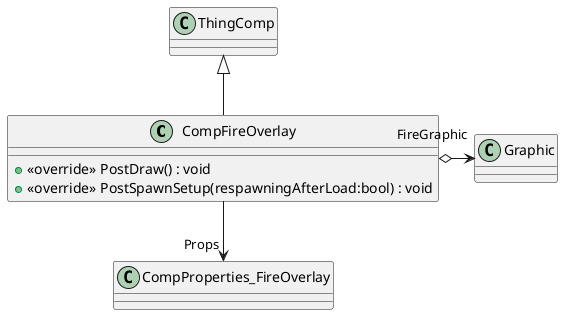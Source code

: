 @startuml
class CompFireOverlay {
    + <<override>> PostDraw() : void
    + <<override>> PostSpawnSetup(respawningAfterLoad:bool) : void
}
ThingComp <|-- CompFireOverlay
CompFireOverlay o-> "FireGraphic" Graphic
CompFireOverlay --> "Props" CompProperties_FireOverlay
@enduml
